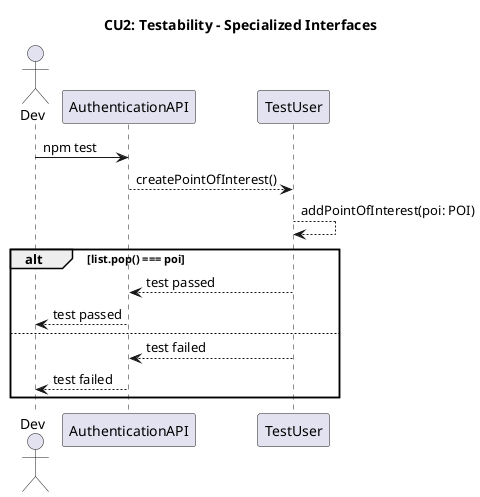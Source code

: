 @startuml
actor Dev as Dev
participant AuthenticationAPI as Auth
participant TestUser as User

title CU2: Testability - Specialized Interfaces

Dev -> Auth: npm test
Auth --> User: createPointOfInterest()
User --> User: addPointOfInterest(poi: POI)
alt list.pop() === poi
    User --> Auth: test passed
    Auth --> Dev: test passed
else
    User --> Auth: test failed
    Auth --> Dev: test failed
end

@enduml